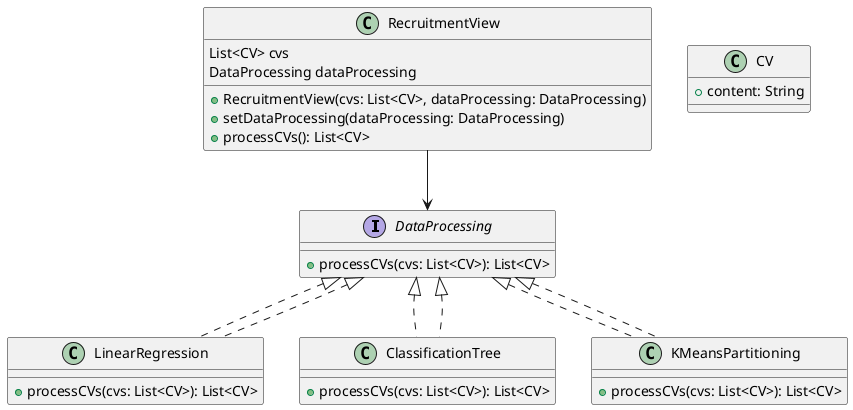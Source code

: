 @startuml
interface DataProcessing {
    + processCVs(cvs: List<CV>): List<CV>
}

class RecruitmentView {
    List<CV> cvs
    DataProcessing dataProcessing
    + RecruitmentView(cvs: List<CV>, dataProcessing: DataProcessing)
    + setDataProcessing(dataProcessing: DataProcessing)
    + processCVs(): List<CV>
}

class LinearRegression implements DataProcessing {
    + processCVs(cvs: List<CV>): List<CV>
}

class ClassificationTree implements DataProcessing {
    + processCVs(cvs: List<CV>): List<CV>
}

class KMeansPartitioning implements DataProcessing {
    + processCVs(cvs: List<CV>): List<CV>
}

class CV {
    + content: String
}

RecruitmentView --> DataProcessing
DataProcessing <|.. LinearRegression
DataProcessing <|.. ClassificationTree
DataProcessing <|.. KMeansPartitioning
@enduml
